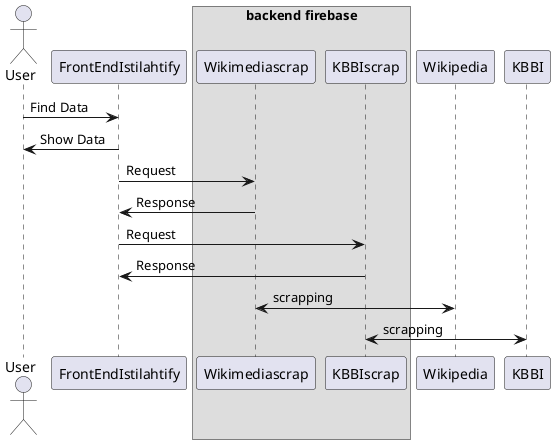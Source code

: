 @startuml

actor User

User -> FrontEndIstilahtify : Find Data
FrontEndIstilahtify -> User : Show Data
FrontEndIstilahtify -> Wikimediascrap : Request
Wikimediascrap -> FrontEndIstilahtify : Response

FrontEndIstilahtify -> KBBIscrap : Request
KBBIscrap -> FrontEndIstilahtify : Response
 
box "backend firebase"
participant Wikimediascrap
participant KBBIscrap
end box

Wikimediascrap <-> Wikipedia : scrapping
KBBIscrap <-> KBBI : scrapping
@enduml